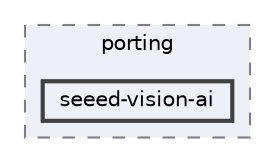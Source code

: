 digraph "Face_Access_inferencing/src/edge-impulse-sdk/porting/seeed-vision-ai"
{
 // LATEX_PDF_SIZE
  bgcolor="transparent";
  edge [fontname=Helvetica,fontsize=10,labelfontname=Helvetica,labelfontsize=10];
  node [fontname=Helvetica,fontsize=10,shape=box,height=0.2,width=0.4];
  compound=true
  subgraph clusterdir_77876a311ad5c794abf7dab690b99819 {
    graph [ bgcolor="#edf0f7", pencolor="grey50", label="porting", fontname=Helvetica,fontsize=10 style="filled,dashed", URL="dir_77876a311ad5c794abf7dab690b99819.html",tooltip=""]
  dir_aad27fd69fc418504ac5fe5417dd8803 [label="seeed-vision-ai", fillcolor="#edf0f7", color="grey25", style="filled,bold", URL="dir_aad27fd69fc418504ac5fe5417dd8803.html",tooltip=""];
  }
}

